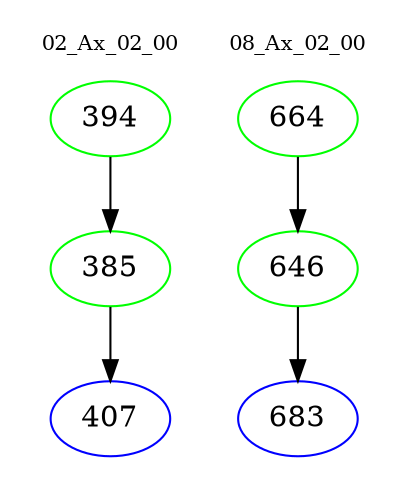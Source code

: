 digraph{
subgraph cluster_0 {
color = white
label = "02_Ax_02_00";
fontsize=10;
T0_394 [label="394", color="green"]
T0_394 -> T0_385 [color="black"]
T0_385 [label="385", color="green"]
T0_385 -> T0_407 [color="black"]
T0_407 [label="407", color="blue"]
}
subgraph cluster_1 {
color = white
label = "08_Ax_02_00";
fontsize=10;
T1_664 [label="664", color="green"]
T1_664 -> T1_646 [color="black"]
T1_646 [label="646", color="green"]
T1_646 -> T1_683 [color="black"]
T1_683 [label="683", color="blue"]
}
}
